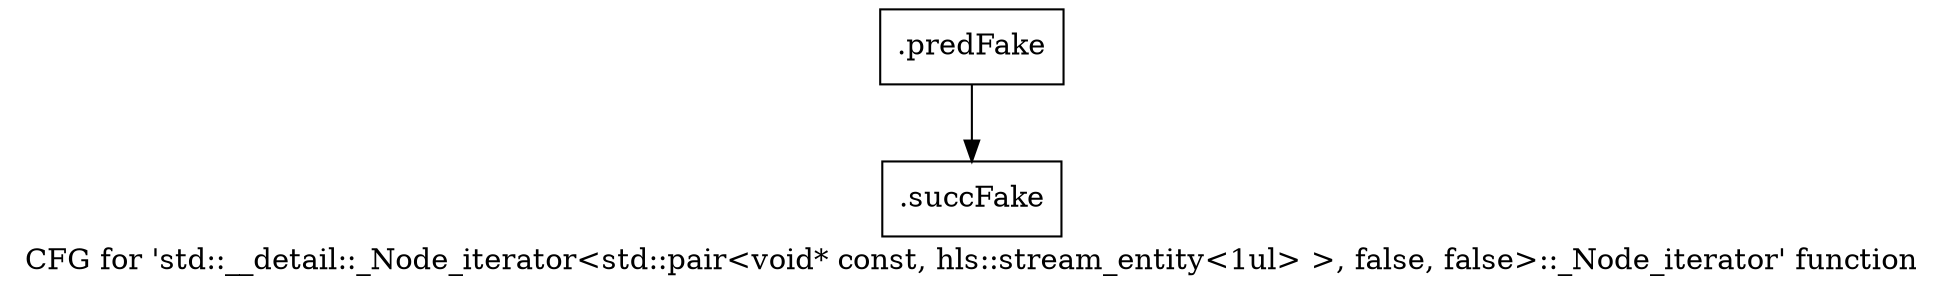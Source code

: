 digraph "CFG for 'std::__detail::_Node_iterator\<std::pair\<void* const, hls::stream_entity\<1ul\> \>, false, false\>::_Node_iterator' function" {
	label="CFG for 'std::__detail::_Node_iterator\<std::pair\<void* const, hls::stream_entity\<1ul\> \>, false, false\>::_Node_iterator' function";

	Node0x514c9b0 [shape=record,filename="",linenumber="",label="{.predFake}"];
	Node0x514c9b0 -> Node0x50d01d0[ callList="" memoryops="" filename="/home/akhilkushe/Xilinx/Vitis_HLS/2021.2/tps/lnx64/gcc-6.2.0/lib/gcc/x86_64-pc-linux-gnu/6.2.0/../../../../include/c++/6.2.0/bits/hashtable_policy.h" execusionnum="1"];
	Node0x50d01d0 [shape=record,filename="/home/akhilkushe/Xilinx/Vitis_HLS/2021.2/tps/lnx64/gcc-6.2.0/lib/gcc/x86_64-pc-linux-gnu/6.2.0/../../../../include/c++/6.2.0/bits/hashtable_policy.h",linenumber="354",label="{.succFake}"];
}
